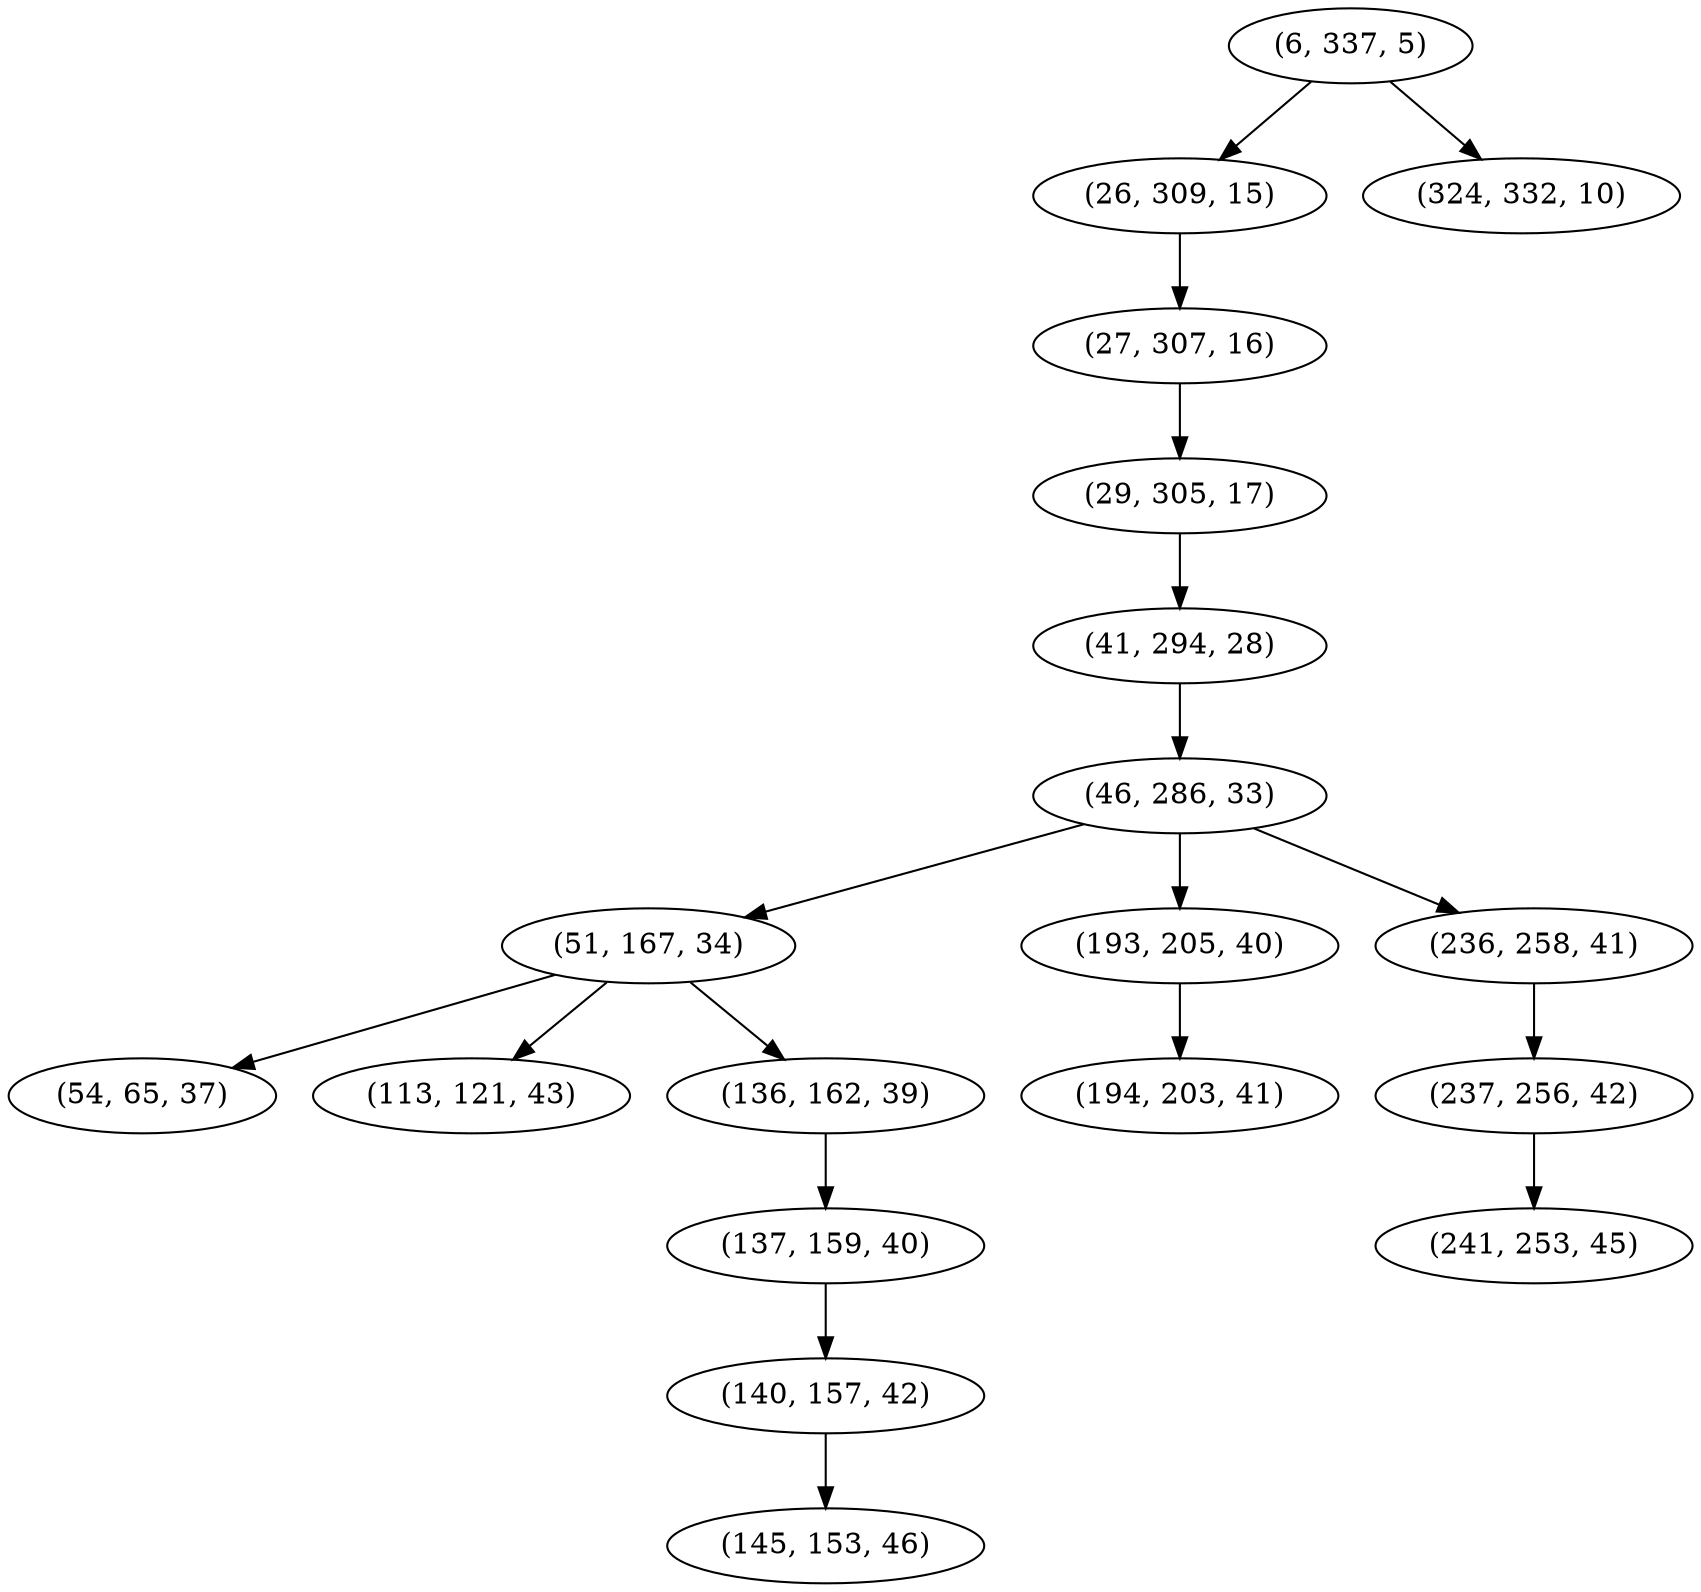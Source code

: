 digraph tree {
    "(6, 337, 5)";
    "(26, 309, 15)";
    "(27, 307, 16)";
    "(29, 305, 17)";
    "(41, 294, 28)";
    "(46, 286, 33)";
    "(51, 167, 34)";
    "(54, 65, 37)";
    "(113, 121, 43)";
    "(136, 162, 39)";
    "(137, 159, 40)";
    "(140, 157, 42)";
    "(145, 153, 46)";
    "(193, 205, 40)";
    "(194, 203, 41)";
    "(236, 258, 41)";
    "(237, 256, 42)";
    "(241, 253, 45)";
    "(324, 332, 10)";
    "(6, 337, 5)" -> "(26, 309, 15)";
    "(6, 337, 5)" -> "(324, 332, 10)";
    "(26, 309, 15)" -> "(27, 307, 16)";
    "(27, 307, 16)" -> "(29, 305, 17)";
    "(29, 305, 17)" -> "(41, 294, 28)";
    "(41, 294, 28)" -> "(46, 286, 33)";
    "(46, 286, 33)" -> "(51, 167, 34)";
    "(46, 286, 33)" -> "(193, 205, 40)";
    "(46, 286, 33)" -> "(236, 258, 41)";
    "(51, 167, 34)" -> "(54, 65, 37)";
    "(51, 167, 34)" -> "(113, 121, 43)";
    "(51, 167, 34)" -> "(136, 162, 39)";
    "(136, 162, 39)" -> "(137, 159, 40)";
    "(137, 159, 40)" -> "(140, 157, 42)";
    "(140, 157, 42)" -> "(145, 153, 46)";
    "(193, 205, 40)" -> "(194, 203, 41)";
    "(236, 258, 41)" -> "(237, 256, 42)";
    "(237, 256, 42)" -> "(241, 253, 45)";
}
